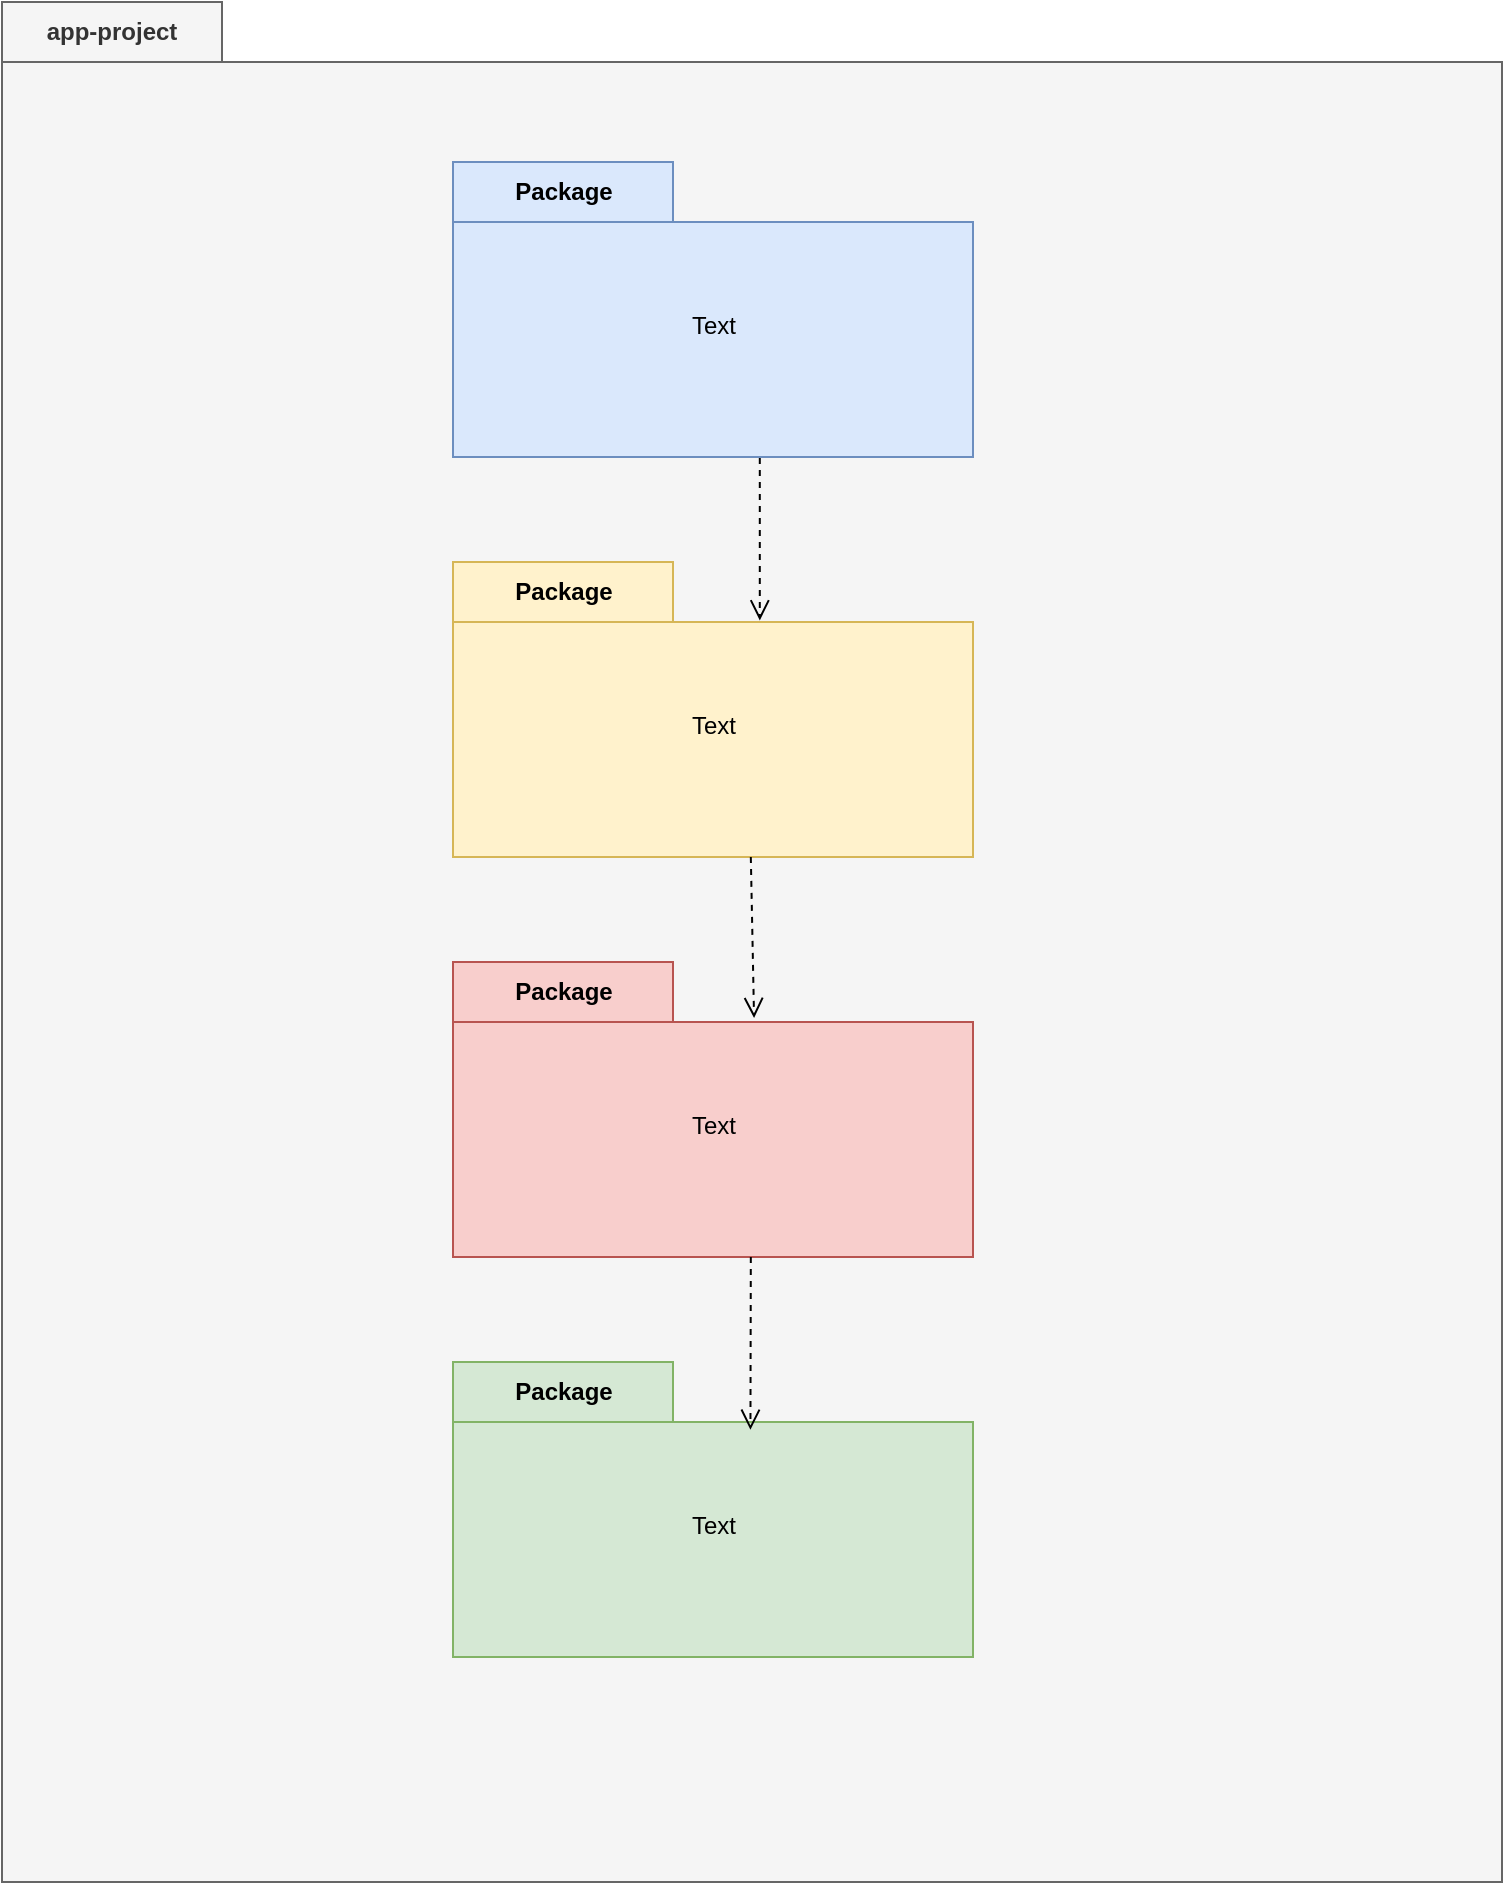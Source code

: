 <mxfile version="26.0.5">
  <diagram name="Página-1" id="wPhGtGbeAKfyAv3sYR_j">
    <mxGraphModel dx="1687" dy="882" grid="1" gridSize="10" guides="1" tooltips="1" connect="1" arrows="1" fold="1" page="1" pageScale="1" pageWidth="827" pageHeight="1169" math="0" shadow="0">
      <root>
        <mxCell id="0" />
        <mxCell id="1" parent="0" />
        <mxCell id="eUxsK-XAadwJ9Y3B5R2E-4" value="app-project" style="shape=folder;fontStyle=1;tabWidth=110;tabHeight=30;tabPosition=left;html=1;boundedLbl=1;labelInHeader=1;container=1;collapsible=0;whiteSpace=wrap;fillColor=#f5f5f5;fontColor=#333333;strokeColor=#666666;" parent="1" vertex="1">
          <mxGeometry x="39" y="80" width="750" height="940" as="geometry" />
        </mxCell>
        <mxCell id="eUxsK-XAadwJ9Y3B5R2E-5" value="" style="html=1;strokeColor=none;resizeWidth=1;resizeHeight=1;fillColor=none;part=1;connectable=0;allowArrows=0;deletable=0;whiteSpace=wrap;" parent="eUxsK-XAadwJ9Y3B5R2E-4" vertex="1">
          <mxGeometry width="750" height="658" relative="1" as="geometry">
            <mxPoint y="30" as="offset" />
          </mxGeometry>
        </mxCell>
        <mxCell id="eUxsK-XAadwJ9Y3B5R2E-6" value="Package" style="shape=folder;fontStyle=1;tabWidth=110;tabHeight=30;tabPosition=left;html=1;boundedLbl=1;labelInHeader=1;container=1;collapsible=0;whiteSpace=wrap;fillColor=#dae8fc;strokeColor=#6c8ebf;" parent="eUxsK-XAadwJ9Y3B5R2E-4" vertex="1">
          <mxGeometry x="225.5" y="80.0" width="260" height="147.451" as="geometry" />
        </mxCell>
        <mxCell id="eUxsK-XAadwJ9Y3B5R2E-7" value="Text" style="html=1;strokeColor=none;resizeWidth=1;resizeHeight=1;fillColor=none;part=1;connectable=0;allowArrows=0;deletable=0;whiteSpace=wrap;" parent="eUxsK-XAadwJ9Y3B5R2E-6" vertex="1">
          <mxGeometry width="260" height="103.216" relative="1" as="geometry">
            <mxPoint y="30" as="offset" />
          </mxGeometry>
        </mxCell>
        <mxCell id="gtCwzmnFEEMJjQTulvzy-5" value="Package" style="shape=folder;fontStyle=1;tabWidth=110;tabHeight=30;tabPosition=left;html=1;boundedLbl=1;labelInHeader=1;container=1;collapsible=0;whiteSpace=wrap;fillColor=#d5e8d4;strokeColor=#82b366;" vertex="1" parent="eUxsK-XAadwJ9Y3B5R2E-4">
          <mxGeometry x="225.5" y="680.0" width="260" height="147.451" as="geometry" />
        </mxCell>
        <mxCell id="gtCwzmnFEEMJjQTulvzy-6" value="Text" style="html=1;strokeColor=none;resizeWidth=1;resizeHeight=1;fillColor=none;part=1;connectable=0;allowArrows=0;deletable=0;whiteSpace=wrap;" vertex="1" parent="gtCwzmnFEEMJjQTulvzy-5">
          <mxGeometry width="260" height="103.216" relative="1" as="geometry">
            <mxPoint y="30" as="offset" />
          </mxGeometry>
        </mxCell>
        <mxCell id="gtCwzmnFEEMJjQTulvzy-3" value="Package" style="shape=folder;fontStyle=1;tabWidth=110;tabHeight=30;tabPosition=left;html=1;boundedLbl=1;labelInHeader=1;container=1;collapsible=0;whiteSpace=wrap;fillColor=#f8cecc;strokeColor=#b85450;" vertex="1" parent="eUxsK-XAadwJ9Y3B5R2E-4">
          <mxGeometry x="225.5" y="480.0" width="260" height="147.451" as="geometry" />
        </mxCell>
        <mxCell id="gtCwzmnFEEMJjQTulvzy-4" value="Text" style="html=1;strokeColor=none;resizeWidth=1;resizeHeight=1;fillColor=none;part=1;connectable=0;allowArrows=0;deletable=0;whiteSpace=wrap;" vertex="1" parent="gtCwzmnFEEMJjQTulvzy-3">
          <mxGeometry width="260" height="103.216" relative="1" as="geometry">
            <mxPoint y="30" as="offset" />
          </mxGeometry>
        </mxCell>
        <mxCell id="gtCwzmnFEEMJjQTulvzy-1" value="Package" style="shape=folder;fontStyle=1;tabWidth=110;tabHeight=30;tabPosition=left;html=1;boundedLbl=1;labelInHeader=1;container=1;collapsible=0;whiteSpace=wrap;fillColor=#fff2cc;strokeColor=#d6b656;" vertex="1" parent="eUxsK-XAadwJ9Y3B5R2E-4">
          <mxGeometry x="225.5" y="280.0" width="260" height="147.451" as="geometry" />
        </mxCell>
        <mxCell id="gtCwzmnFEEMJjQTulvzy-2" value="Text" style="html=1;strokeColor=none;resizeWidth=1;resizeHeight=1;fillColor=none;part=1;connectable=0;allowArrows=0;deletable=0;whiteSpace=wrap;" vertex="1" parent="gtCwzmnFEEMJjQTulvzy-1">
          <mxGeometry width="260" height="103.216" relative="1" as="geometry">
            <mxPoint y="30" as="offset" />
          </mxGeometry>
        </mxCell>
        <mxCell id="gtCwzmnFEEMJjQTulvzy-7" value="" style="endArrow=open;startArrow=none;endFill=0;startFill=0;endSize=8;html=1;verticalAlign=bottom;dashed=1;labelBackgroundColor=none;rounded=0;exitX=0.59;exitY=1.004;exitDx=0;exitDy=0;exitPerimeter=0;entryX=0.59;entryY=0.198;entryDx=0;entryDy=0;entryPerimeter=0;" edge="1" parent="eUxsK-XAadwJ9Y3B5R2E-4" source="eUxsK-XAadwJ9Y3B5R2E-6" target="gtCwzmnFEEMJjQTulvzy-1">
          <mxGeometry width="160" relative="1" as="geometry">
            <mxPoint x="370" y="260" as="sourcePoint" />
            <mxPoint x="530" y="260" as="targetPoint" />
          </mxGeometry>
        </mxCell>
        <mxCell id="gtCwzmnFEEMJjQTulvzy-10" value="" style="endArrow=open;startArrow=none;endFill=0;startFill=0;endSize=8;html=1;verticalAlign=bottom;dashed=1;labelBackgroundColor=none;rounded=0;exitX=0.59;exitY=1.004;exitDx=0;exitDy=0;exitPerimeter=0;entryX=0.572;entryY=0.23;entryDx=0;entryDy=0;entryPerimeter=0;" edge="1" parent="eUxsK-XAadwJ9Y3B5R2E-4" target="gtCwzmnFEEMJjQTulvzy-5">
          <mxGeometry width="160" relative="1" as="geometry">
            <mxPoint x="374.41" y="627.45" as="sourcePoint" />
            <mxPoint x="374.41" y="708.45" as="targetPoint" />
          </mxGeometry>
        </mxCell>
        <mxCell id="gtCwzmnFEEMJjQTulvzy-11" value="" style="endArrow=open;startArrow=none;endFill=0;startFill=0;endSize=8;html=1;verticalAlign=bottom;dashed=1;labelBackgroundColor=none;rounded=0;exitX=0.59;exitY=1.004;exitDx=0;exitDy=0;exitPerimeter=0;entryX=0.579;entryY=0.19;entryDx=0;entryDy=0;entryPerimeter=0;" edge="1" parent="eUxsK-XAadwJ9Y3B5R2E-4" target="gtCwzmnFEEMJjQTulvzy-3">
          <mxGeometry width="160" relative="1" as="geometry">
            <mxPoint x="374.41" y="427.45" as="sourcePoint" />
            <mxPoint x="374.41" y="508.45" as="targetPoint" />
          </mxGeometry>
        </mxCell>
      </root>
    </mxGraphModel>
  </diagram>
</mxfile>
